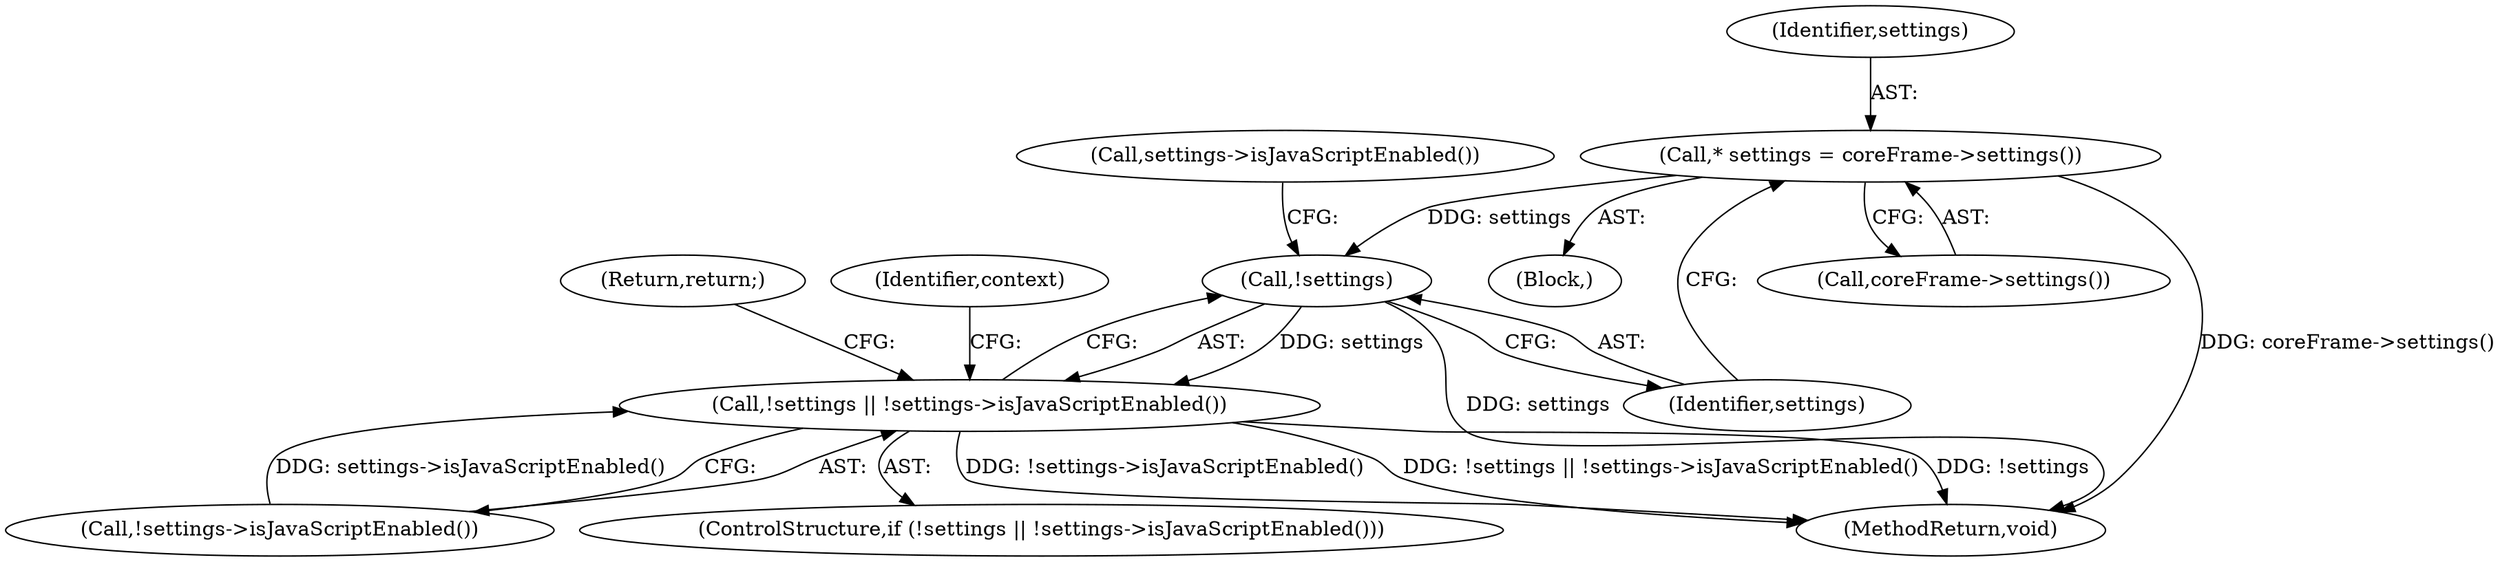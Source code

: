 digraph "0_Chrome_a0af50481db56aa780942e8595a20c36b2c34f5c@pointer" {
"1000113" [label="(Call,* settings = coreFrame->settings())"];
"1000118" [label="(Call,!settings)"];
"1000117" [label="(Call,!settings || !settings->isJavaScriptEnabled())"];
"1000147" [label="(MethodReturn,void)"];
"1000118" [label="(Call,!settings)"];
"1000117" [label="(Call,!settings || !settings->isJavaScriptEnabled())"];
"1000113" [label="(Call,* settings = coreFrame->settings())"];
"1000119" [label="(Identifier,settings)"];
"1000120" [label="(Call,!settings->isJavaScriptEnabled())"];
"1000121" [label="(Call,settings->isJavaScriptEnabled())"];
"1000125" [label="(Identifier,context)"];
"1000101" [label="(Block,)"];
"1000116" [label="(ControlStructure,if (!settings || !settings->isJavaScriptEnabled()))"];
"1000114" [label="(Identifier,settings)"];
"1000122" [label="(Return,return;)"];
"1000115" [label="(Call,coreFrame->settings())"];
"1000113" -> "1000101"  [label="AST: "];
"1000113" -> "1000115"  [label="CFG: "];
"1000114" -> "1000113"  [label="AST: "];
"1000115" -> "1000113"  [label="AST: "];
"1000119" -> "1000113"  [label="CFG: "];
"1000113" -> "1000147"  [label="DDG: coreFrame->settings()"];
"1000113" -> "1000118"  [label="DDG: settings"];
"1000118" -> "1000117"  [label="AST: "];
"1000118" -> "1000119"  [label="CFG: "];
"1000119" -> "1000118"  [label="AST: "];
"1000121" -> "1000118"  [label="CFG: "];
"1000117" -> "1000118"  [label="CFG: "];
"1000118" -> "1000147"  [label="DDG: settings"];
"1000118" -> "1000117"  [label="DDG: settings"];
"1000117" -> "1000116"  [label="AST: "];
"1000117" -> "1000120"  [label="CFG: "];
"1000120" -> "1000117"  [label="AST: "];
"1000122" -> "1000117"  [label="CFG: "];
"1000125" -> "1000117"  [label="CFG: "];
"1000117" -> "1000147"  [label="DDG: !settings || !settings->isJavaScriptEnabled()"];
"1000117" -> "1000147"  [label="DDG: !settings"];
"1000117" -> "1000147"  [label="DDG: !settings->isJavaScriptEnabled()"];
"1000120" -> "1000117"  [label="DDG: settings->isJavaScriptEnabled()"];
}

